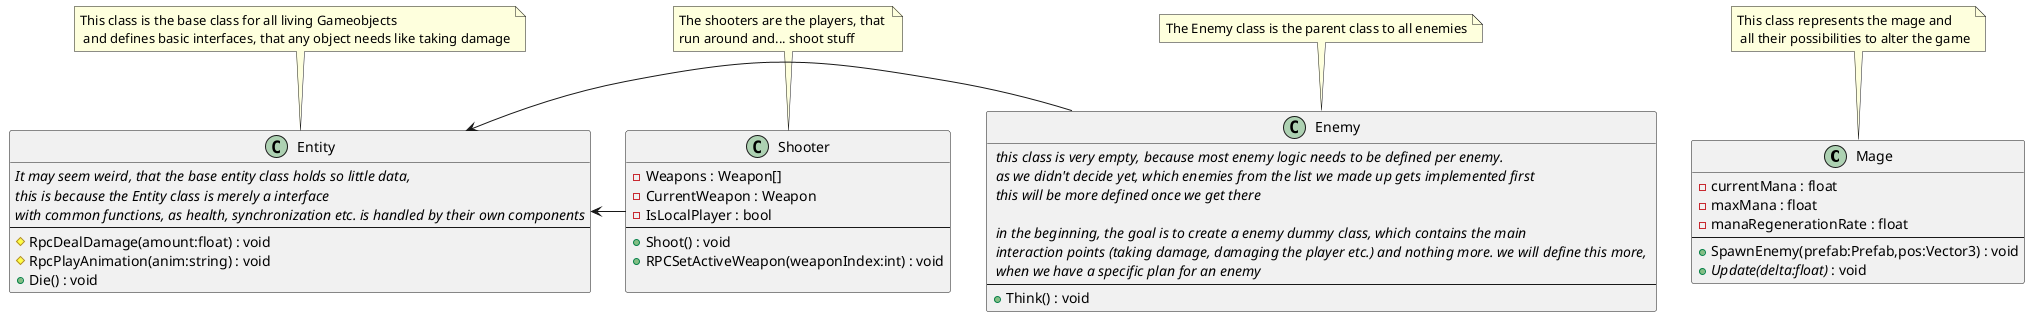@startuml MainClasses



class Mage {
    - currentMana : float
    - maxMana : float
    - manaRegenerationRate : float
    --
    + SpawnEnemy(prefab:Prefab,pos:Vector3) : void
    + <i>Update(delta:float)</i> : void
}

note top of Mage : This class represents the mage and\n all their possibilities to alter the game

class Entity {
    <i>It may seem weird, that the base entity class holds so little data,</i>
    <i>this is because the Entity class is merely a interface </i>
    <i>with common functions, as health, synchronization etc. is handled by their own components</i>
    --
    # RpcDealDamage(amount:float) : void
    # RpcPlayAnimation(anim:string) : void
    + Die() : void
}

Entity <- Shooter

class Shooter {
    - Weapons : Weapon[]
    - CurrentWeapon : Weapon
    - IsLocalPlayer : bool
    --
    + Shoot() : void
    + RPCSetActiveWeapon(weaponIndex:int) : void

}

class Enemy{
    <i> this class is very empty, because most enemy logic needs to be defined per enemy.</i>
    <i> as we didn't decide yet, which enemies from the list we made up gets implemented first</i>
    <i> this will be more defined once we get there</i>
    
    <i> in the beginning, the goal is to create a enemy dummy class, which contains the main</i>
    <i> interaction points (taking damage, damaging the player etc.) and nothing more. we will define this more, </i>
    <i> when we have a specific plan for an enemy</i>
    --
    + Think() : void
}

Entity <- Enemy

note top of Enemy : The Enemy class is the parent class to all enemies


note top of Shooter : The shooters are the players, that \nrun around and... shoot stuff

note top of Entity : This class is the base class for all living Gameobjects \n and defines basic interfaces, that any object needs like taking damage

@enduml